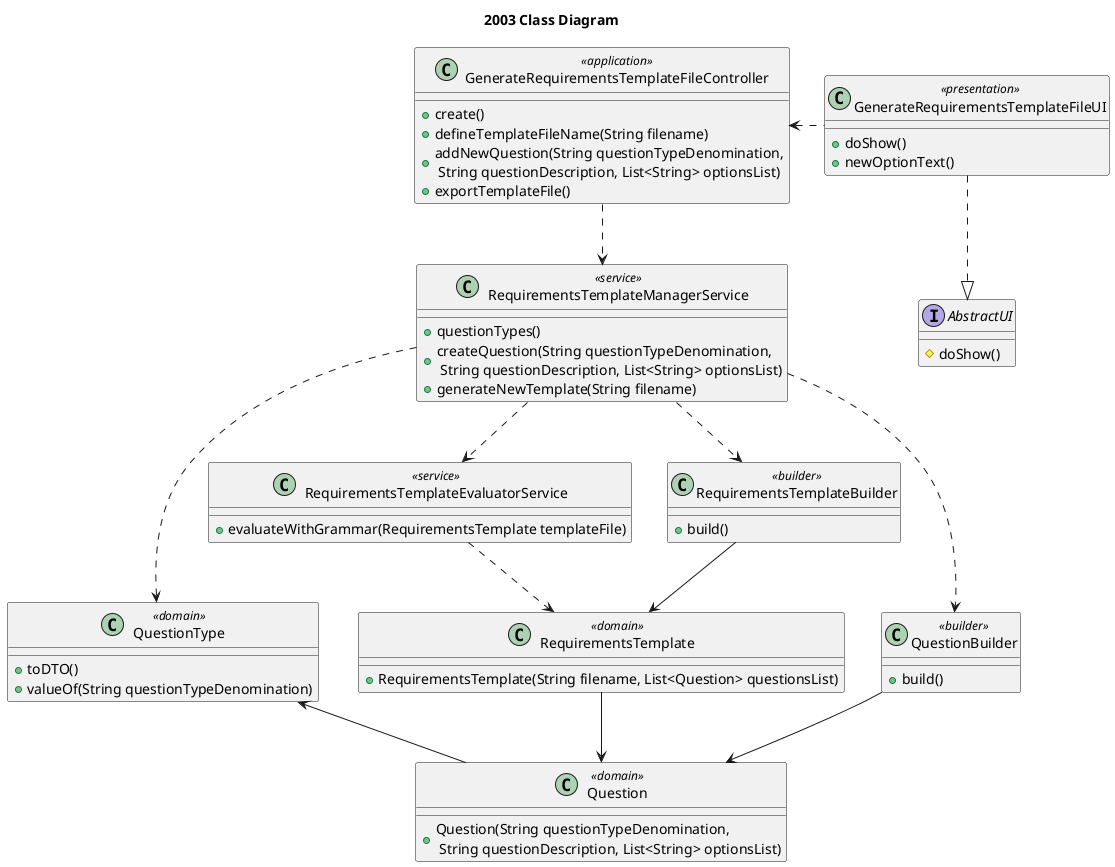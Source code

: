 @startuml US2003_class_diagram
'https://plantuml.com/class-diagram

title 2003 Class Diagram

interface AbstractUI {
# doShow()
}

class GenerateRequirementsTemplateFileUI <<presentation>>  {
+ doShow()
+ newOptionText()
}

class GenerateRequirementsTemplateFileController <<application>> {
+ create()
+ defineTemplateFileName(String filename)
+ addNewQuestion(String questionTypeDenomination,\n String questionDescription, List<String> optionsList)
+ exportTemplateFile()
}


class RequirementsTemplateManagerService <<service>> {
+ questionTypes()
+ createQuestion(String questionTypeDenomination,\n String questionDescription, List<String> optionsList)
+ generateNewTemplate(String filename)
}

class RequirementsTemplateEvaluatorService <<service>> {
+ evaluateWithGrammar(RequirementsTemplate templateFile)
}

class QuestionType <<domain>> {
+ toDTO()
+ valueOf(String questionTypeDenomination)
}


class RequirementsTemplateBuilder <<builder>> {
+ build()
}

class QuestionBuilder <<builder>> {
+ build()
}

class Question <<domain>> {
+ Question(String questionTypeDenomination,\n String questionDescription, List<String> optionsList)
}


class RequirementsTemplate <<domain>> {
+ RequirementsTemplate(String filename, List<Question> questionsList)
}


'Associations
AbstractUI <|.up. GenerateRequirementsTemplateFileUI


GenerateRequirementsTemplateFileUI .left.> GenerateRequirementsTemplateFileController
GenerateRequirementsTemplateFileController ..> RequirementsTemplateManagerService
RequirementsTemplateManagerService ..> RequirementsTemplateEvaluatorService

RequirementsTemplateManagerService ..> QuestionType
RequirementsTemplateManagerService ..> QuestionBuilder
RequirementsTemplateManagerService ..> RequirementsTemplateBuilder
RequirementsTemplateEvaluatorService ..> RequirementsTemplate

RequirementsTemplateBuilder --> RequirementsTemplate
QuestionBuilder --> Question
Question -left-> QuestionType
RequirementsTemplate --> Question

@enduml